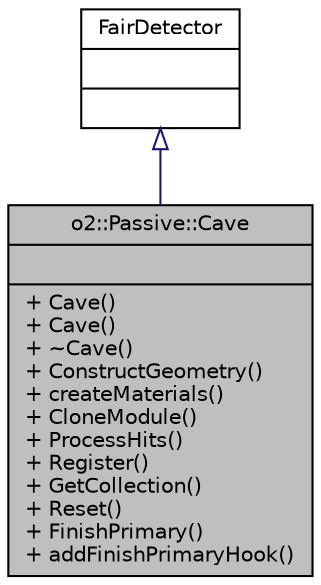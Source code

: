 digraph "o2::Passive::Cave"
{
 // INTERACTIVE_SVG=YES
  bgcolor="transparent";
  edge [fontname="Helvetica",fontsize="10",labelfontname="Helvetica",labelfontsize="10"];
  node [fontname="Helvetica",fontsize="10",shape=record];
  Node1 [label="{o2::Passive::Cave\n||+ Cave()\l+ Cave()\l+ ~Cave()\l+ ConstructGeometry()\l+ createMaterials()\l+ CloneModule()\l+ ProcessHits()\l+ Register()\l+ GetCollection()\l+ Reset()\l+ FinishPrimary()\l+ addFinishPrimaryHook()\l}",height=0.2,width=0.4,color="black", fillcolor="grey75", style="filled" fontcolor="black"];
  Node2 -> Node1 [dir="back",color="midnightblue",fontsize="10",style="solid",arrowtail="onormal",fontname="Helvetica"];
  Node2 [label="{FairDetector\n||}",height=0.2,width=0.4,color="black",URL="$d6/d0c/classFairDetector.html"];
}
